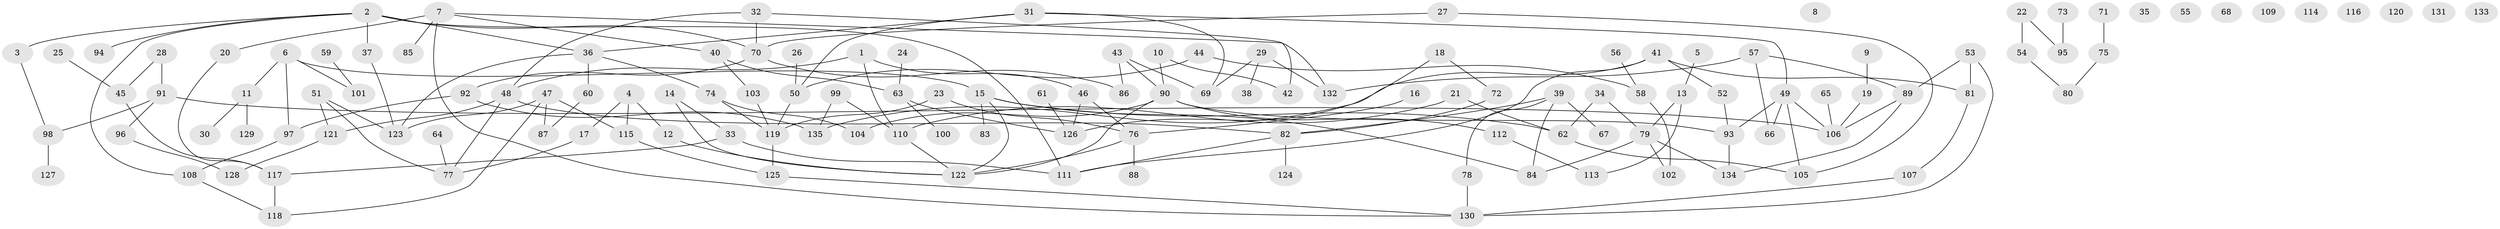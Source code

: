 // Generated by graph-tools (version 1.1) at 2025/13/03/09/25 04:13:07]
// undirected, 135 vertices, 170 edges
graph export_dot {
graph [start="1"]
  node [color=gray90,style=filled];
  1;
  2;
  3;
  4;
  5;
  6;
  7;
  8;
  9;
  10;
  11;
  12;
  13;
  14;
  15;
  16;
  17;
  18;
  19;
  20;
  21;
  22;
  23;
  24;
  25;
  26;
  27;
  28;
  29;
  30;
  31;
  32;
  33;
  34;
  35;
  36;
  37;
  38;
  39;
  40;
  41;
  42;
  43;
  44;
  45;
  46;
  47;
  48;
  49;
  50;
  51;
  52;
  53;
  54;
  55;
  56;
  57;
  58;
  59;
  60;
  61;
  62;
  63;
  64;
  65;
  66;
  67;
  68;
  69;
  70;
  71;
  72;
  73;
  74;
  75;
  76;
  77;
  78;
  79;
  80;
  81;
  82;
  83;
  84;
  85;
  86;
  87;
  88;
  89;
  90;
  91;
  92;
  93;
  94;
  95;
  96;
  97;
  98;
  99;
  100;
  101;
  102;
  103;
  104;
  105;
  106;
  107;
  108;
  109;
  110;
  111;
  112;
  113;
  114;
  115;
  116;
  117;
  118;
  119;
  120;
  121;
  122;
  123;
  124;
  125;
  126;
  127;
  128;
  129;
  130;
  131;
  132;
  133;
  134;
  135;
  1 -- 46;
  1 -- 48;
  1 -- 110;
  2 -- 3;
  2 -- 36;
  2 -- 37;
  2 -- 70;
  2 -- 94;
  2 -- 108;
  2 -- 111;
  3 -- 98;
  4 -- 12;
  4 -- 17;
  4 -- 115;
  5 -- 13;
  6 -- 11;
  6 -- 15;
  6 -- 97;
  6 -- 101;
  7 -- 20;
  7 -- 40;
  7 -- 85;
  7 -- 130;
  7 -- 132;
  9 -- 19;
  10 -- 42;
  10 -- 90;
  11 -- 30;
  11 -- 129;
  12 -- 122;
  13 -- 79;
  13 -- 113;
  14 -- 33;
  14 -- 122;
  15 -- 62;
  15 -- 83;
  15 -- 84;
  15 -- 122;
  16 -- 76;
  17 -- 77;
  18 -- 72;
  18 -- 126;
  19 -- 106;
  20 -- 117;
  21 -- 62;
  21 -- 110;
  22 -- 54;
  22 -- 95;
  23 -- 76;
  23 -- 119;
  24 -- 63;
  25 -- 45;
  26 -- 50;
  27 -- 70;
  27 -- 105;
  28 -- 45;
  28 -- 91;
  29 -- 38;
  29 -- 69;
  29 -- 132;
  31 -- 36;
  31 -- 49;
  31 -- 50;
  31 -- 69;
  32 -- 42;
  32 -- 48;
  32 -- 70;
  33 -- 111;
  33 -- 117;
  34 -- 62;
  34 -- 79;
  36 -- 60;
  36 -- 74;
  36 -- 123;
  37 -- 123;
  39 -- 67;
  39 -- 78;
  39 -- 82;
  39 -- 84;
  40 -- 63;
  40 -- 103;
  41 -- 52;
  41 -- 81;
  41 -- 111;
  41 -- 135;
  43 -- 69;
  43 -- 86;
  43 -- 90;
  44 -- 50;
  44 -- 58;
  45 -- 117;
  46 -- 76;
  46 -- 126;
  47 -- 87;
  47 -- 115;
  47 -- 118;
  47 -- 123;
  48 -- 77;
  48 -- 82;
  48 -- 121;
  49 -- 66;
  49 -- 93;
  49 -- 105;
  49 -- 106;
  50 -- 119;
  51 -- 77;
  51 -- 121;
  51 -- 123;
  52 -- 93;
  53 -- 81;
  53 -- 89;
  53 -- 130;
  54 -- 80;
  56 -- 58;
  57 -- 66;
  57 -- 89;
  57 -- 132;
  58 -- 102;
  59 -- 101;
  60 -- 87;
  61 -- 126;
  62 -- 105;
  63 -- 100;
  63 -- 126;
  64 -- 77;
  65 -- 106;
  70 -- 86;
  70 -- 92;
  71 -- 75;
  72 -- 82;
  73 -- 95;
  74 -- 104;
  74 -- 119;
  75 -- 80;
  76 -- 88;
  76 -- 122;
  78 -- 130;
  79 -- 84;
  79 -- 102;
  79 -- 134;
  81 -- 107;
  82 -- 111;
  82 -- 124;
  89 -- 106;
  89 -- 134;
  90 -- 93;
  90 -- 104;
  90 -- 112;
  90 -- 122;
  91 -- 96;
  91 -- 98;
  91 -- 106;
  92 -- 97;
  92 -- 135;
  93 -- 134;
  96 -- 128;
  97 -- 108;
  98 -- 127;
  99 -- 110;
  99 -- 135;
  103 -- 119;
  107 -- 130;
  108 -- 118;
  110 -- 122;
  112 -- 113;
  115 -- 125;
  117 -- 118;
  119 -- 125;
  121 -- 128;
  125 -- 130;
}

